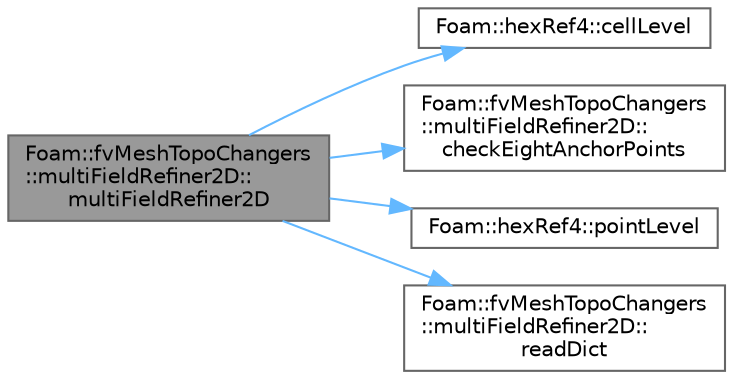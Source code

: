 digraph "Foam::fvMeshTopoChangers::multiFieldRefiner2D::multiFieldRefiner2D"
{
 // LATEX_PDF_SIZE
  bgcolor="transparent";
  edge [fontname=Helvetica,fontsize=10,labelfontname=Helvetica,labelfontsize=10];
  node [fontname=Helvetica,fontsize=10,shape=box,height=0.2,width=0.4];
  rankdir="LR";
  Node1 [id="Node000001",label="Foam::fvMeshTopoChangers\l::multiFieldRefiner2D::\lmultiFieldRefiner2D",height=0.2,width=0.4,color="gray40", fillcolor="grey60", style="filled", fontcolor="black",tooltip=" "];
  Node1 -> Node2 [id="edge1_Node000001_Node000002",color="steelblue1",style="solid",tooltip=" "];
  Node2 [id="Node000002",label="Foam::hexRef4::cellLevel",height=0.2,width=0.4,color="grey40", fillcolor="white", style="filled",URL="$classFoam_1_1hexRef4.html#a2c3c5ae0133bd4d47643ff0d576bce8c",tooltip=" "];
  Node1 -> Node3 [id="edge2_Node000001_Node000003",color="steelblue1",style="solid",tooltip=" "];
  Node3 [id="Node000003",label="Foam::fvMeshTopoChangers\l::multiFieldRefiner2D::\lcheckEightAnchorPoints",height=0.2,width=0.4,color="grey40", fillcolor="white", style="filled",URL="$classFoam_1_1fvMeshTopoChangers_1_1multiFieldRefiner2D.html#a6ff23b7efbcdff14dfeb6898e3358187",tooltip=" "];
  Node1 -> Node4 [id="edge3_Node000001_Node000004",color="steelblue1",style="solid",tooltip=" "];
  Node4 [id="Node000004",label="Foam::hexRef4::pointLevel",height=0.2,width=0.4,color="grey40", fillcolor="white", style="filled",URL="$classFoam_1_1hexRef4.html#a9295a14afd053d6bb2e2f7292d0ca3e1",tooltip=" "];
  Node1 -> Node5 [id="edge4_Node000001_Node000005",color="steelblue1",style="solid",tooltip=" "];
  Node5 [id="Node000005",label="Foam::fvMeshTopoChangers\l::multiFieldRefiner2D::\lreadDict",height=0.2,width=0.4,color="grey40", fillcolor="white", style="filled",URL="$classFoam_1_1fvMeshTopoChangers_1_1multiFieldRefiner2D.html#af76c86f84cb2f75bfcd7b51f6d4f47e9",tooltip=" "];
}
